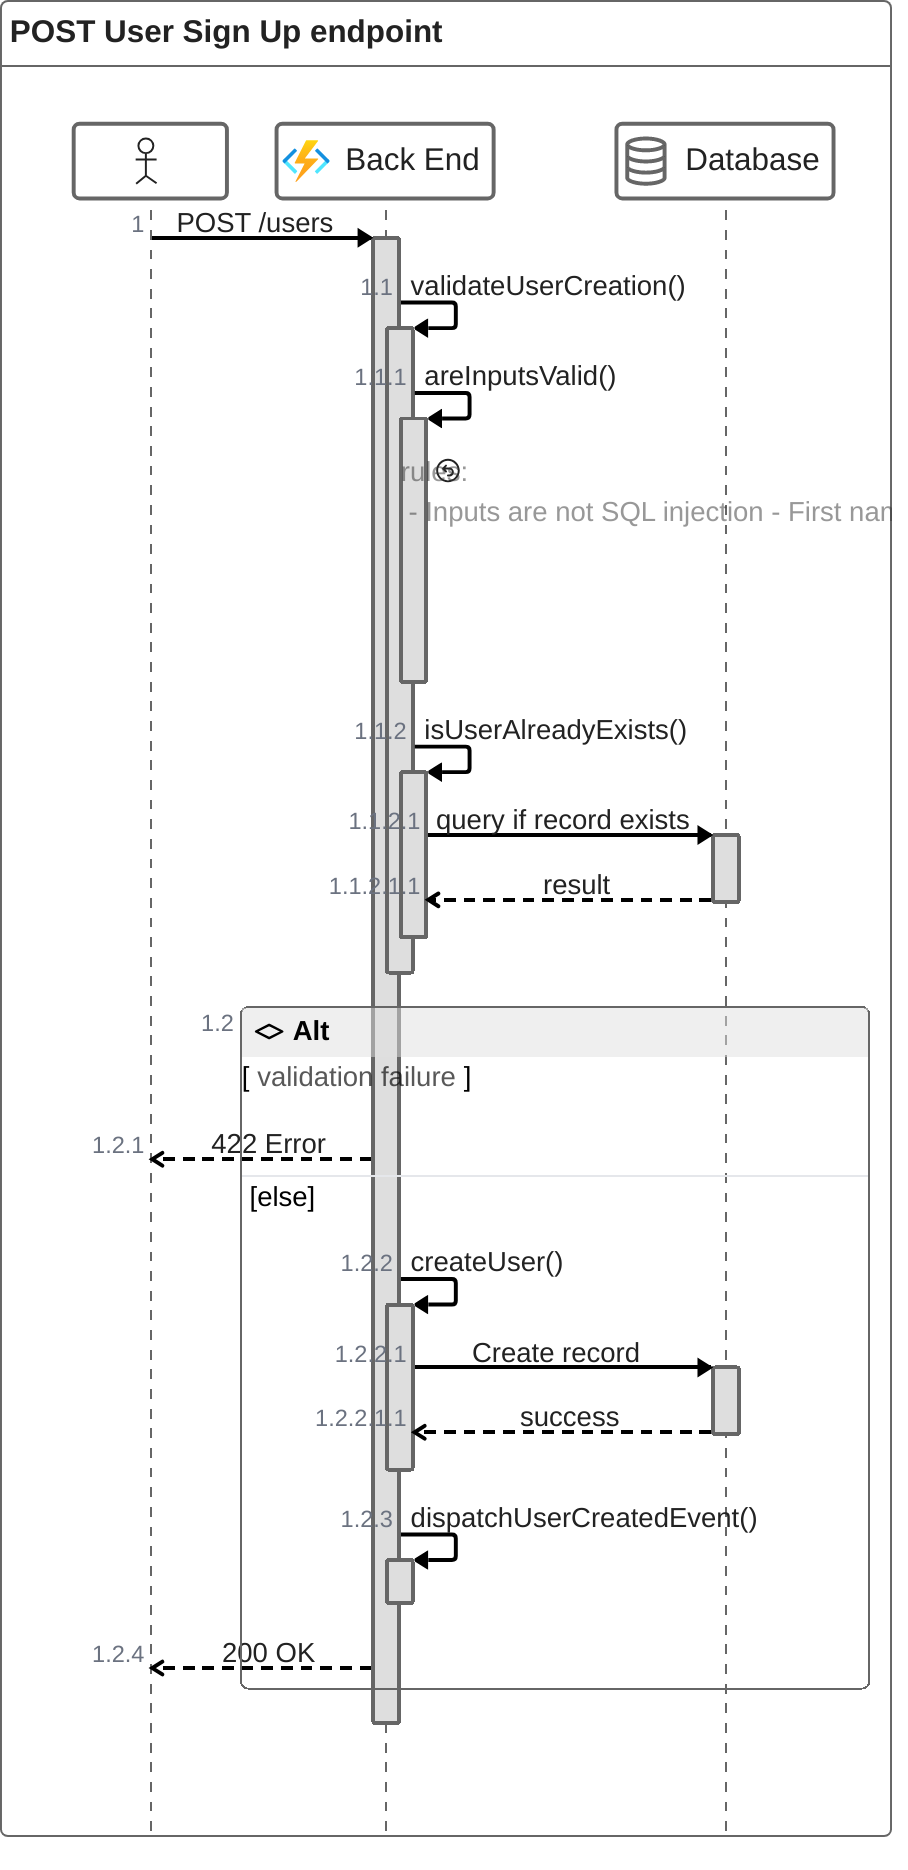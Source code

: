 zenuml

title POST User Sign Up endpoint

@AzureFunction be as "Back End" 
@Database db as "Database"

be."POST /users" {
    be.validateUserCreation() {
        areInputsValid() {
            // rules:
            // - Inputs are not SQL injection
            // - First name is valid
            // - Email is valid
            return
        }
        isUserAlreadyExists() {
            be->db."query if record exists" { return result }
        }
    }
    if("validation failure") { return "422 Error" }
    else {
        createUser() {
            be->db."Create record" { return "success" }
        }
        dispatchUserCreatedEvent()
        return "200 OK"
    }
}